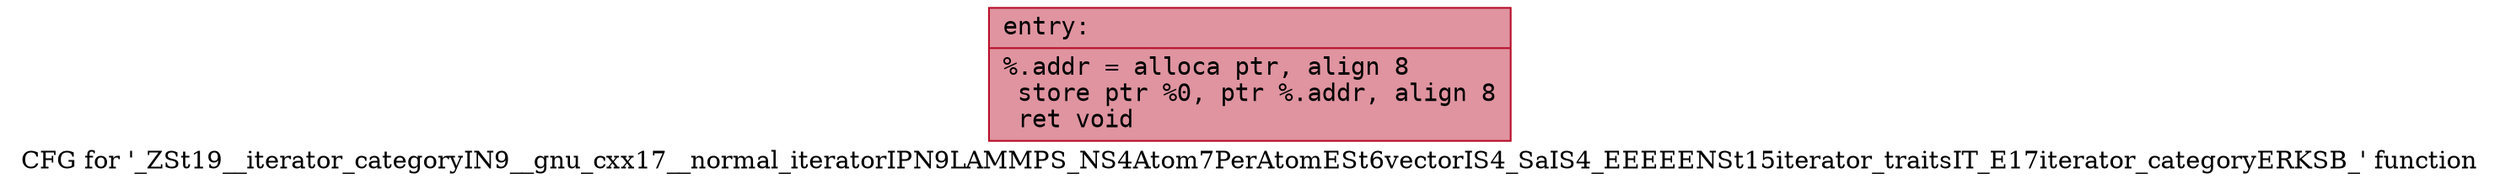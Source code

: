 digraph "CFG for '_ZSt19__iterator_categoryIN9__gnu_cxx17__normal_iteratorIPN9LAMMPS_NS4Atom7PerAtomESt6vectorIS4_SaIS4_EEEEENSt15iterator_traitsIT_E17iterator_categoryERKSB_' function" {
	label="CFG for '_ZSt19__iterator_categoryIN9__gnu_cxx17__normal_iteratorIPN9LAMMPS_NS4Atom7PerAtomESt6vectorIS4_SaIS4_EEEEENSt15iterator_traitsIT_E17iterator_categoryERKSB_' function";

	Node0x55aea9243760 [shape=record,color="#b70d28ff", style=filled, fillcolor="#b70d2870" fontname="Courier",label="{entry:\l|  %.addr = alloca ptr, align 8\l  store ptr %0, ptr %.addr, align 8\l  ret void\l}"];
}
